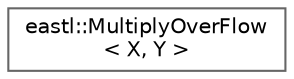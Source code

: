 digraph "类继承关系图"
{
 // LATEX_PDF_SIZE
  bgcolor="transparent";
  edge [fontname=Helvetica,fontsize=10,labelfontname=Helvetica,labelfontsize=10];
  node [fontname=Helvetica,fontsize=10,shape=box,height=0.2,width=0.4];
  rankdir="LR";
  Node0 [id="Node000000",label="eastl::MultiplyOverFlow\l\< X, Y \>",height=0.2,width=0.4,color="grey40", fillcolor="white", style="filled",URL="$structeastl_1_1_multiply_over_flow.html",tooltip=" "];
}
